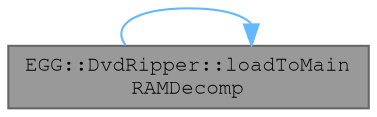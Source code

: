 digraph "EGG::DvdRipper::loadToMainRAMDecomp"
{
 // LATEX_PDF_SIZE
  bgcolor="transparent";
  edge [fontname=FreeMono,fontsize=10,labelfontname=FreeMono,labelfontsize=10];
  node [fontname=FreeMono,fontsize=10,shape=box,height=0.2,width=0.4];
  rankdir="RL";
  Node1 [label="EGG::DvdRipper::loadToMain\lRAMDecomp",height=0.2,width=0.4,color="gray40", fillcolor="grey60", style="filled", fontcolor="black",tooltip="Load and decompress a file on the disc to main RAM given the path."];
  Node1 -> Node1 [dir="back",color="steelblue1",style="solid"];
}
